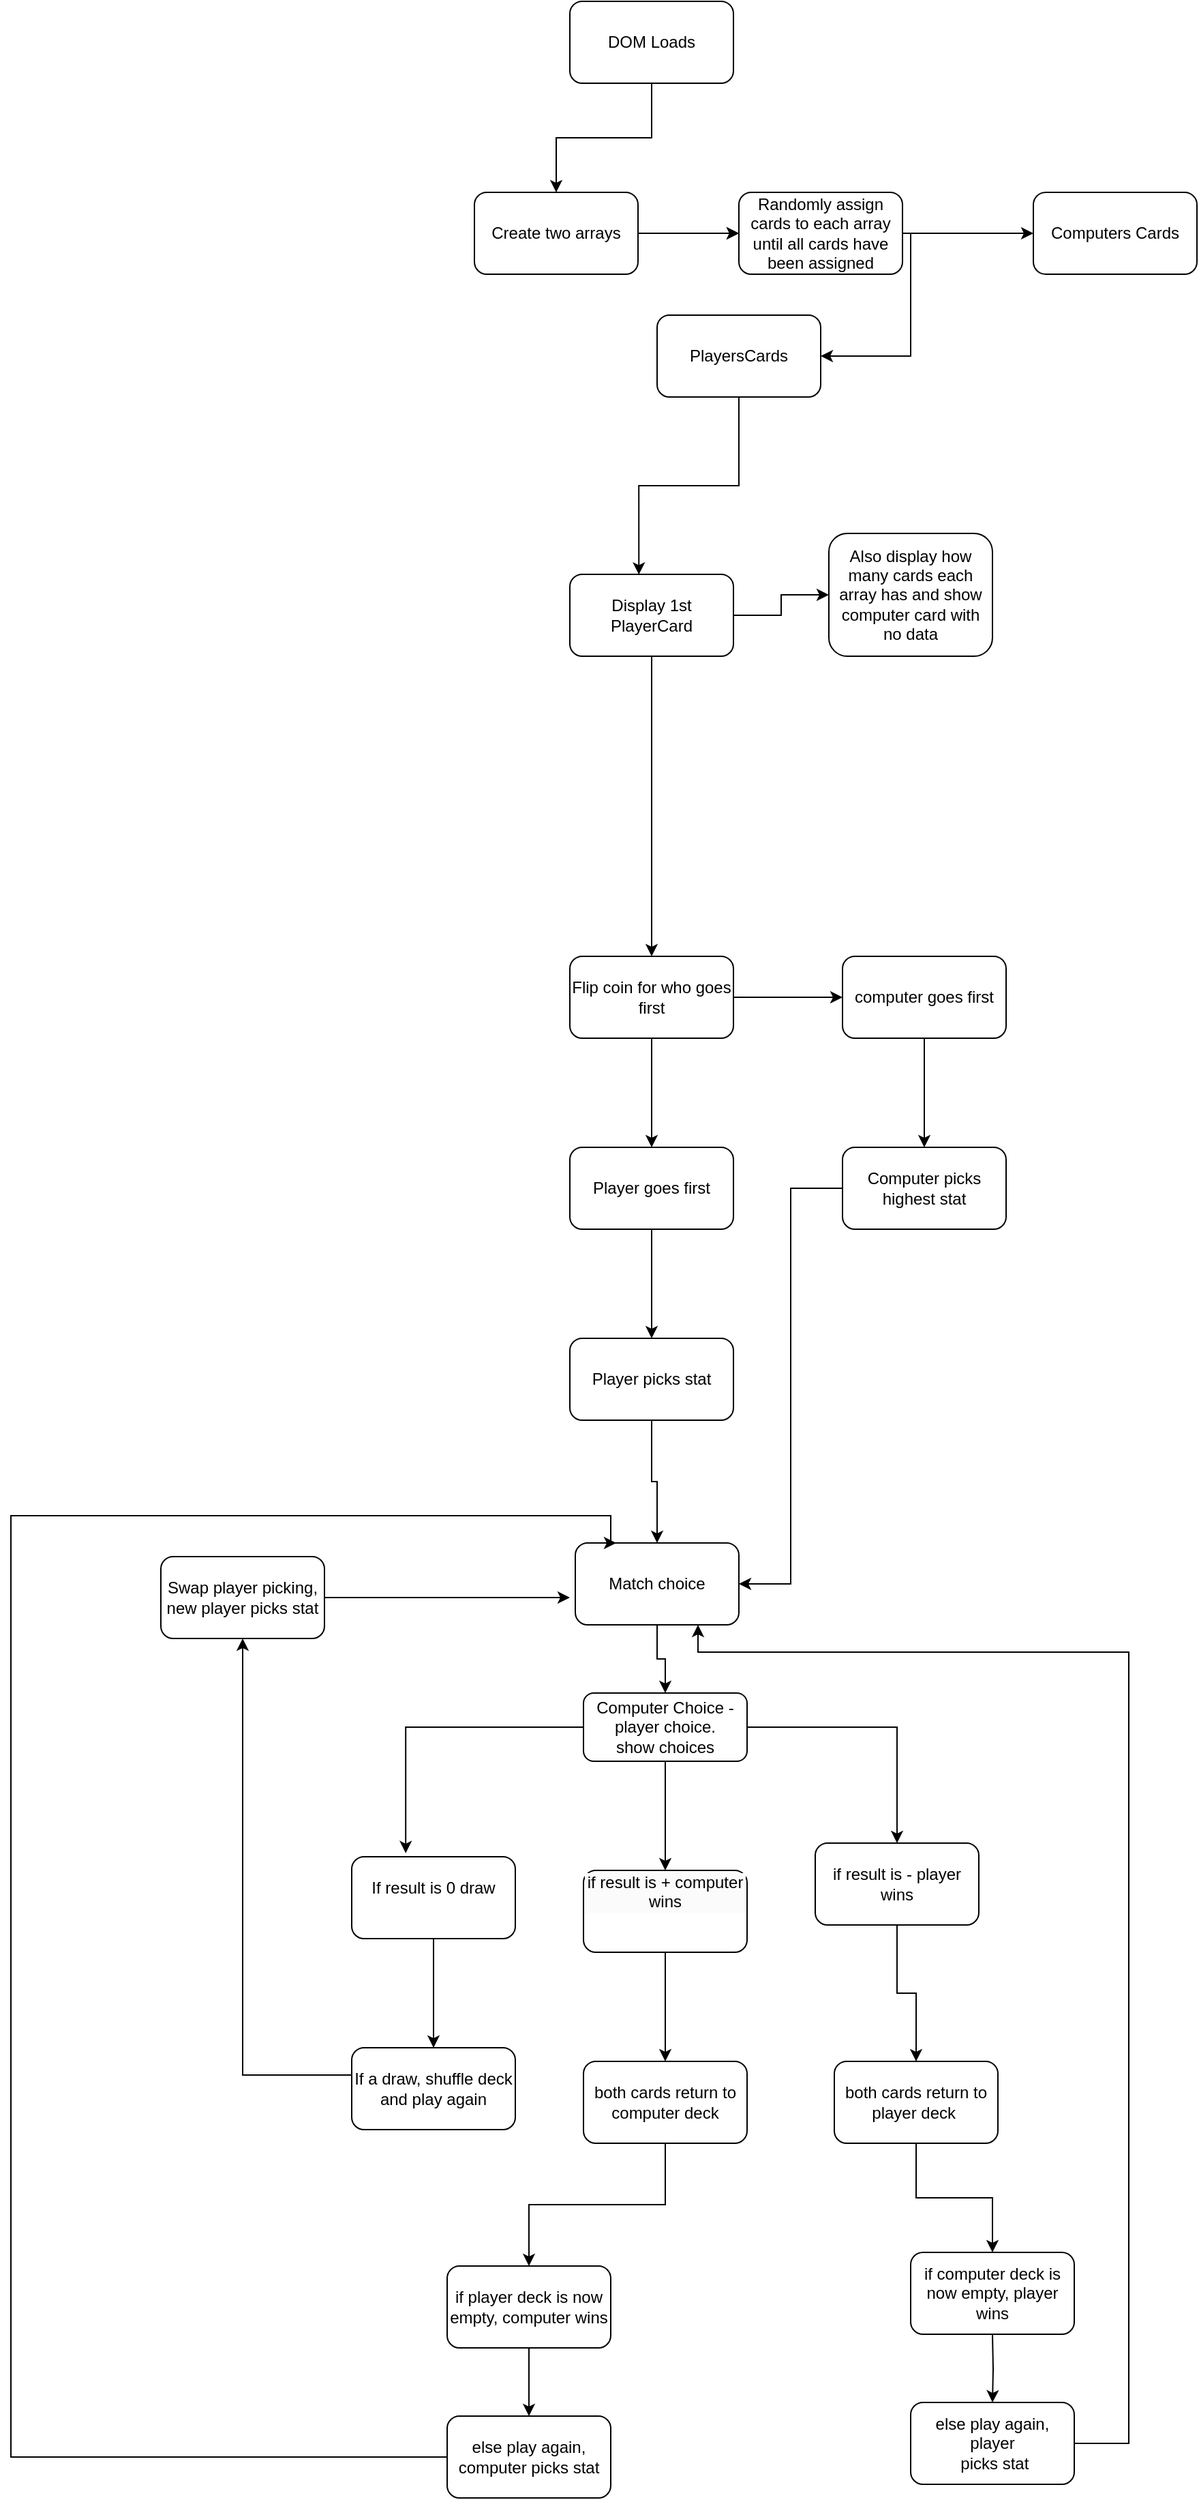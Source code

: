 <mxfile version="24.4.13" type="device">
  <diagram name="Page-1" id="9RtI1JExtnxsrihU6iSr">
    <mxGraphModel dx="2227" dy="743" grid="1" gridSize="10" guides="1" tooltips="1" connect="1" arrows="1" fold="1" page="1" pageScale="1" pageWidth="827" pageHeight="1169" math="0" shadow="0">
      <root>
        <mxCell id="0" />
        <mxCell id="1" parent="0" />
        <mxCell id="zoFBamt3qEZovxaffo1F-3" value="" style="edgeStyle=orthogonalEdgeStyle;rounded=0;orthogonalLoop=1;jettySize=auto;html=1;" parent="1" source="zoFBamt3qEZovxaffo1F-1" target="zoFBamt3qEZovxaffo1F-2" edge="1">
          <mxGeometry relative="1" as="geometry" />
        </mxCell>
        <mxCell id="zoFBamt3qEZovxaffo1F-1" value="DOM Loads" style="rounded=1;whiteSpace=wrap;html=1;" parent="1" vertex="1">
          <mxGeometry x="230" y="200" width="120" height="60" as="geometry" />
        </mxCell>
        <mxCell id="zoFBamt3qEZovxaffo1F-7" value="" style="edgeStyle=orthogonalEdgeStyle;rounded=0;orthogonalLoop=1;jettySize=auto;html=1;" parent="1" source="zoFBamt3qEZovxaffo1F-2" target="zoFBamt3qEZovxaffo1F-6" edge="1">
          <mxGeometry relative="1" as="geometry">
            <Array as="points">
              <mxPoint x="480" y="370" />
            </Array>
          </mxGeometry>
        </mxCell>
        <mxCell id="zoFBamt3qEZovxaffo1F-9" style="edgeStyle=orthogonalEdgeStyle;rounded=0;orthogonalLoop=1;jettySize=auto;html=1;" parent="1" source="zoFBamt3qEZovxaffo1F-4" target="zoFBamt3qEZovxaffo1F-8" edge="1">
          <mxGeometry relative="1" as="geometry" />
        </mxCell>
        <mxCell id="zoFBamt3qEZovxaffo1F-33" style="edgeStyle=orthogonalEdgeStyle;rounded=0;orthogonalLoop=1;jettySize=auto;html=1;" parent="1" source="zoFBamt3qEZovxaffo1F-2" target="zoFBamt3qEZovxaffo1F-4" edge="1">
          <mxGeometry relative="1" as="geometry" />
        </mxCell>
        <mxCell id="zoFBamt3qEZovxaffo1F-2" value="Create two arrays" style="whiteSpace=wrap;html=1;rounded=1;" parent="1" vertex="1">
          <mxGeometry x="160" y="340" width="120" height="60" as="geometry" />
        </mxCell>
        <mxCell id="zoFBamt3qEZovxaffo1F-6" value="PlayersCards" style="whiteSpace=wrap;html=1;rounded=1;" parent="1" vertex="1">
          <mxGeometry x="294" y="430" width="120" height="60" as="geometry" />
        </mxCell>
        <mxCell id="zoFBamt3qEZovxaffo1F-8" value="Computers Cards" style="rounded=1;whiteSpace=wrap;html=1;" parent="1" vertex="1">
          <mxGeometry x="570" y="340" width="120" height="60" as="geometry" />
        </mxCell>
        <mxCell id="zoFBamt3qEZovxaffo1F-13" value="" style="edgeStyle=orthogonalEdgeStyle;rounded=0;orthogonalLoop=1;jettySize=auto;html=1;" parent="1" source="zoFBamt3qEZovxaffo1F-10" target="zoFBamt3qEZovxaffo1F-12" edge="1">
          <mxGeometry relative="1" as="geometry" />
        </mxCell>
        <mxCell id="zoFBamt3qEZovxaffo1F-16" value="" style="edgeStyle=orthogonalEdgeStyle;rounded=0;orthogonalLoop=1;jettySize=auto;html=1;entryX=0.5;entryY=0;entryDx=0;entryDy=0;" parent="1" source="zoFBamt3qEZovxaffo1F-10" target="zoFBamt3qEZovxaffo1F-66" edge="1">
          <mxGeometry relative="1" as="geometry">
            <mxPoint x="290" y="750" as="targetPoint" />
          </mxGeometry>
        </mxCell>
        <mxCell id="zoFBamt3qEZovxaffo1F-10" value="Display 1st PlayerCard" style="whiteSpace=wrap;html=1;rounded=1;" parent="1" vertex="1">
          <mxGeometry x="230" y="620" width="120" height="60" as="geometry" />
        </mxCell>
        <mxCell id="zoFBamt3qEZovxaffo1F-12" value="Also display how many cards each array has and show computer card with no data" style="whiteSpace=wrap;html=1;rounded=1;" parent="1" vertex="1">
          <mxGeometry x="420" y="590" width="120" height="90" as="geometry" />
        </mxCell>
        <mxCell id="1--fWIfsNuAD0aKVBw1t-4" value="" style="edgeStyle=orthogonalEdgeStyle;rounded=0;orthogonalLoop=1;jettySize=auto;html=1;" edge="1" parent="1" source="zoFBamt3qEZovxaffo1F-17" target="zoFBamt3qEZovxaffo1F-19">
          <mxGeometry relative="1" as="geometry" />
        </mxCell>
        <mxCell id="zoFBamt3qEZovxaffo1F-17" value="Match choice" style="whiteSpace=wrap;html=1;rounded=1;" parent="1" vertex="1">
          <mxGeometry x="234" y="1330" width="120" height="60" as="geometry" />
        </mxCell>
        <mxCell id="zoFBamt3qEZovxaffo1F-22" value="" style="edgeStyle=orthogonalEdgeStyle;rounded=0;orthogonalLoop=1;jettySize=auto;html=1;" parent="1" source="zoFBamt3qEZovxaffo1F-19" target="zoFBamt3qEZovxaffo1F-21" edge="1">
          <mxGeometry relative="1" as="geometry" />
        </mxCell>
        <mxCell id="zoFBamt3qEZovxaffo1F-25" style="edgeStyle=orthogonalEdgeStyle;rounded=0;orthogonalLoop=1;jettySize=auto;html=1;entryX=0.5;entryY=0;entryDx=0;entryDy=0;" parent="1" source="zoFBamt3qEZovxaffo1F-19" target="zoFBamt3qEZovxaffo1F-24" edge="1">
          <mxGeometry relative="1" as="geometry" />
        </mxCell>
        <mxCell id="zoFBamt3qEZovxaffo1F-19" value="Computer Choice - player choice.&lt;br&gt;&lt;div&gt;show choices&lt;/div&gt;" style="whiteSpace=wrap;html=1;rounded=1;" parent="1" vertex="1">
          <mxGeometry x="240" y="1440" width="120" height="50" as="geometry" />
        </mxCell>
        <mxCell id="zoFBamt3qEZovxaffo1F-30" value="" style="edgeStyle=orthogonalEdgeStyle;rounded=0;orthogonalLoop=1;jettySize=auto;html=1;" parent="1" source="zoFBamt3qEZovxaffo1F-21" target="zoFBamt3qEZovxaffo1F-29" edge="1">
          <mxGeometry relative="1" as="geometry" />
        </mxCell>
        <mxCell id="zoFBamt3qEZovxaffo1F-21" value="&#xa;&lt;div style=&quot;forced-color-adjust: none; color: rgb(0, 0, 0); font-family: Helvetica; font-size: 12px; font-style: normal; font-variant-ligatures: normal; font-variant-caps: normal; font-weight: 400; letter-spacing: normal; orphans: 2; text-align: center; text-indent: 0px; text-transform: none; widows: 2; word-spacing: 0px; -webkit-text-stroke-width: 0px; white-space: normal; background-color: rgb(251, 251, 251); text-decoration-thickness: initial; text-decoration-style: initial; text-decoration-color: initial;&quot;&gt;if result is + computer wins&lt;/div&gt;&lt;br class=&quot;Apple-interchange-newline&quot;&gt;&#xa;&#xa;" style="whiteSpace=wrap;html=1;rounded=1;" parent="1" vertex="1">
          <mxGeometry x="240" y="1570" width="120" height="60" as="geometry" />
        </mxCell>
        <mxCell id="zoFBamt3qEZovxaffo1F-28" value="" style="edgeStyle=orthogonalEdgeStyle;rounded=0;orthogonalLoop=1;jettySize=auto;html=1;" parent="1" source="zoFBamt3qEZovxaffo1F-23" target="zoFBamt3qEZovxaffo1F-27" edge="1">
          <mxGeometry relative="1" as="geometry" />
        </mxCell>
        <mxCell id="1--fWIfsNuAD0aKVBw1t-12" value="" style="edgeStyle=orthogonalEdgeStyle;rounded=0;orthogonalLoop=1;jettySize=auto;html=1;" edge="1" parent="1" source="zoFBamt3qEZovxaffo1F-23" target="1--fWIfsNuAD0aKVBw1t-11">
          <mxGeometry relative="1" as="geometry">
            <Array as="points">
              <mxPoint x="130" y="1720" />
              <mxPoint x="-10" y="1720" />
            </Array>
          </mxGeometry>
        </mxCell>
        <mxCell id="zoFBamt3qEZovxaffo1F-23" value="If result is 0 draw&lt;div&gt;&lt;br&gt;&lt;/div&gt;" style="whiteSpace=wrap;html=1;rounded=1;" parent="1" vertex="1">
          <mxGeometry x="70" y="1560" width="120" height="60" as="geometry" />
        </mxCell>
        <mxCell id="zoFBamt3qEZovxaffo1F-32" value="" style="edgeStyle=orthogonalEdgeStyle;rounded=0;orthogonalLoop=1;jettySize=auto;html=1;" parent="1" source="zoFBamt3qEZovxaffo1F-24" target="zoFBamt3qEZovxaffo1F-31" edge="1">
          <mxGeometry relative="1" as="geometry" />
        </mxCell>
        <mxCell id="zoFBamt3qEZovxaffo1F-24" value="if result is - player wins" style="whiteSpace=wrap;html=1;rounded=1;" parent="1" vertex="1">
          <mxGeometry x="410" y="1550" width="120" height="60" as="geometry" />
        </mxCell>
        <mxCell id="zoFBamt3qEZovxaffo1F-26" style="edgeStyle=orthogonalEdgeStyle;rounded=0;orthogonalLoop=1;jettySize=auto;html=1;entryX=0.33;entryY=-0.043;entryDx=0;entryDy=0;entryPerimeter=0;" parent="1" source="zoFBamt3qEZovxaffo1F-19" target="zoFBamt3qEZovxaffo1F-23" edge="1">
          <mxGeometry relative="1" as="geometry" />
        </mxCell>
        <mxCell id="zoFBamt3qEZovxaffo1F-27" value="If a draw, shuffle deck and play again" style="whiteSpace=wrap;html=1;rounded=1;" parent="1" vertex="1">
          <mxGeometry x="70" y="1700" width="120" height="60" as="geometry" />
        </mxCell>
        <mxCell id="zoFBamt3qEZovxaffo1F-35" value="" style="edgeStyle=orthogonalEdgeStyle;rounded=0;orthogonalLoop=1;jettySize=auto;html=1;" parent="1" source="zoFBamt3qEZovxaffo1F-29" target="zoFBamt3qEZovxaffo1F-34" edge="1">
          <mxGeometry relative="1" as="geometry" />
        </mxCell>
        <mxCell id="zoFBamt3qEZovxaffo1F-29" value="both cards return to computer deck" style="whiteSpace=wrap;html=1;rounded=1;" parent="1" vertex="1">
          <mxGeometry x="240" y="1710" width="120" height="60" as="geometry" />
        </mxCell>
        <mxCell id="zoFBamt3qEZovxaffo1F-37" value="" style="edgeStyle=orthogonalEdgeStyle;rounded=0;orthogonalLoop=1;jettySize=auto;html=1;" parent="1" source="zoFBamt3qEZovxaffo1F-31" target="zoFBamt3qEZovxaffo1F-36" edge="1">
          <mxGeometry relative="1" as="geometry" />
        </mxCell>
        <mxCell id="zoFBamt3qEZovxaffo1F-31" value="both cards return to player deck&amp;nbsp;" style="whiteSpace=wrap;html=1;rounded=1;" parent="1" vertex="1">
          <mxGeometry x="424" y="1710" width="120" height="60" as="geometry" />
        </mxCell>
        <mxCell id="zoFBamt3qEZovxaffo1F-39" style="edgeStyle=orthogonalEdgeStyle;rounded=0;orthogonalLoop=1;jettySize=auto;html=1;" parent="1" source="zoFBamt3qEZovxaffo1F-34" target="zoFBamt3qEZovxaffo1F-38" edge="1">
          <mxGeometry relative="1" as="geometry" />
        </mxCell>
        <mxCell id="zoFBamt3qEZovxaffo1F-34" value="if player deck is now empty, computer wins" style="whiteSpace=wrap;html=1;rounded=1;" parent="1" vertex="1">
          <mxGeometry x="140" y="1860" width="120" height="60" as="geometry" />
        </mxCell>
        <mxCell id="zoFBamt3qEZovxaffo1F-36" value="if computer deck is now empty, player wins" style="whiteSpace=wrap;html=1;rounded=1;" parent="1" vertex="1">
          <mxGeometry x="480" y="1850" width="120" height="60" as="geometry" />
        </mxCell>
        <mxCell id="1--fWIfsNuAD0aKVBw1t-16" style="edgeStyle=orthogonalEdgeStyle;rounded=0;orthogonalLoop=1;jettySize=auto;html=1;entryX=0.25;entryY=0;entryDx=0;entryDy=0;exitX=0;exitY=0.5;exitDx=0;exitDy=0;" edge="1" parent="1" source="zoFBamt3qEZovxaffo1F-38" target="zoFBamt3qEZovxaffo1F-17">
          <mxGeometry relative="1" as="geometry">
            <mxPoint x="190.0" y="1970" as="sourcePoint" />
            <mxPoint x="224" y="1375" as="targetPoint" />
            <Array as="points">
              <mxPoint x="-180" y="2000" />
              <mxPoint x="-180" y="1310" />
              <mxPoint x="260" y="1310" />
              <mxPoint x="260" y="1330" />
            </Array>
          </mxGeometry>
        </mxCell>
        <mxCell id="zoFBamt3qEZovxaffo1F-38" value="else play again, computer picks stat" style="rounded=1;whiteSpace=wrap;html=1;" parent="1" vertex="1">
          <mxGeometry x="140" y="1970" width="120" height="60" as="geometry" />
        </mxCell>
        <mxCell id="zoFBamt3qEZovxaffo1F-69" value="" style="edgeStyle=orthogonalEdgeStyle;rounded=0;orthogonalLoop=1;jettySize=auto;html=1;" parent="1" source="zoFBamt3qEZovxaffo1F-66" target="zoFBamt3qEZovxaffo1F-68" edge="1">
          <mxGeometry relative="1" as="geometry" />
        </mxCell>
        <mxCell id="zoFBamt3qEZovxaffo1F-71" value="" style="edgeStyle=orthogonalEdgeStyle;rounded=0;orthogonalLoop=1;jettySize=auto;html=1;" parent="1" source="zoFBamt3qEZovxaffo1F-66" target="zoFBamt3qEZovxaffo1F-70" edge="1">
          <mxGeometry relative="1" as="geometry" />
        </mxCell>
        <mxCell id="zoFBamt3qEZovxaffo1F-66" value="Flip coin for who goes first" style="whiteSpace=wrap;html=1;rounded=1;" parent="1" vertex="1">
          <mxGeometry x="230" y="900" width="120" height="60" as="geometry" />
        </mxCell>
        <mxCell id="1--fWIfsNuAD0aKVBw1t-6" value="" style="edgeStyle=orthogonalEdgeStyle;rounded=0;orthogonalLoop=1;jettySize=auto;html=1;" edge="1" parent="1" source="zoFBamt3qEZovxaffo1F-68" target="1--fWIfsNuAD0aKVBw1t-5">
          <mxGeometry relative="1" as="geometry" />
        </mxCell>
        <mxCell id="zoFBamt3qEZovxaffo1F-68" value="Player goes first" style="whiteSpace=wrap;html=1;rounded=1;" parent="1" vertex="1">
          <mxGeometry x="230" y="1040" width="120" height="60" as="geometry" />
        </mxCell>
        <mxCell id="1--fWIfsNuAD0aKVBw1t-9" value="" style="edgeStyle=orthogonalEdgeStyle;rounded=0;orthogonalLoop=1;jettySize=auto;html=1;" edge="1" parent="1" source="zoFBamt3qEZovxaffo1F-70" target="1--fWIfsNuAD0aKVBw1t-8">
          <mxGeometry relative="1" as="geometry" />
        </mxCell>
        <mxCell id="zoFBamt3qEZovxaffo1F-70" value="computer goes first" style="whiteSpace=wrap;html=1;rounded=1;" parent="1" vertex="1">
          <mxGeometry x="430" y="900" width="120" height="60" as="geometry" />
        </mxCell>
        <mxCell id="1--fWIfsNuAD0aKVBw1t-1" value="" style="edgeStyle=orthogonalEdgeStyle;rounded=0;orthogonalLoop=1;jettySize=auto;html=1;" edge="1" parent="1" source="zoFBamt3qEZovxaffo1F-2" target="zoFBamt3qEZovxaffo1F-4">
          <mxGeometry relative="1" as="geometry">
            <mxPoint x="350" y="370" as="sourcePoint" />
            <mxPoint x="570" y="370" as="targetPoint" />
          </mxGeometry>
        </mxCell>
        <mxCell id="zoFBamt3qEZovxaffo1F-4" value="Randomly assign cards to each array until all cards have been assigned" style="whiteSpace=wrap;html=1;rounded=1;" parent="1" vertex="1">
          <mxGeometry x="354" y="340" width="120" height="60" as="geometry" />
        </mxCell>
        <mxCell id="1--fWIfsNuAD0aKVBw1t-3" style="edgeStyle=orthogonalEdgeStyle;rounded=0;orthogonalLoop=1;jettySize=auto;html=1;entryX=0.422;entryY=0.003;entryDx=0;entryDy=0;entryPerimeter=0;" edge="1" parent="1" source="zoFBamt3qEZovxaffo1F-6" target="zoFBamt3qEZovxaffo1F-10">
          <mxGeometry relative="1" as="geometry" />
        </mxCell>
        <mxCell id="1--fWIfsNuAD0aKVBw1t-7" style="edgeStyle=orthogonalEdgeStyle;rounded=0;orthogonalLoop=1;jettySize=auto;html=1;entryX=0.5;entryY=0;entryDx=0;entryDy=0;" edge="1" parent="1" source="1--fWIfsNuAD0aKVBw1t-5" target="zoFBamt3qEZovxaffo1F-17">
          <mxGeometry relative="1" as="geometry" />
        </mxCell>
        <mxCell id="1--fWIfsNuAD0aKVBw1t-5" value="Player picks stat" style="whiteSpace=wrap;html=1;rounded=1;" vertex="1" parent="1">
          <mxGeometry x="230" y="1180" width="120" height="60" as="geometry" />
        </mxCell>
        <mxCell id="1--fWIfsNuAD0aKVBw1t-10" style="edgeStyle=orthogonalEdgeStyle;rounded=0;orthogonalLoop=1;jettySize=auto;html=1;entryX=1;entryY=0.5;entryDx=0;entryDy=0;" edge="1" parent="1" source="1--fWIfsNuAD0aKVBw1t-8" target="zoFBamt3qEZovxaffo1F-17">
          <mxGeometry relative="1" as="geometry" />
        </mxCell>
        <mxCell id="1--fWIfsNuAD0aKVBw1t-8" value="Computer picks highest stat" style="whiteSpace=wrap;html=1;rounded=1;" vertex="1" parent="1">
          <mxGeometry x="430" y="1040" width="120" height="60" as="geometry" />
        </mxCell>
        <mxCell id="1--fWIfsNuAD0aKVBw1t-13" style="edgeStyle=orthogonalEdgeStyle;rounded=0;orthogonalLoop=1;jettySize=auto;html=1;" edge="1" parent="1" source="1--fWIfsNuAD0aKVBw1t-11">
          <mxGeometry relative="1" as="geometry">
            <mxPoint x="230" y="1370" as="targetPoint" />
          </mxGeometry>
        </mxCell>
        <mxCell id="1--fWIfsNuAD0aKVBw1t-11" value="Swap player picking, new player picks stat" style="whiteSpace=wrap;html=1;rounded=1;" vertex="1" parent="1">
          <mxGeometry x="-70" y="1340" width="120" height="60" as="geometry" />
        </mxCell>
        <mxCell id="1--fWIfsNuAD0aKVBw1t-14" style="edgeStyle=orthogonalEdgeStyle;rounded=0;orthogonalLoop=1;jettySize=auto;html=1;" edge="1" parent="1" target="1--fWIfsNuAD0aKVBw1t-15">
          <mxGeometry relative="1" as="geometry">
            <mxPoint x="540" y="1910" as="sourcePoint" />
          </mxGeometry>
        </mxCell>
        <mxCell id="1--fWIfsNuAD0aKVBw1t-17" style="edgeStyle=orthogonalEdgeStyle;rounded=0;orthogonalLoop=1;jettySize=auto;html=1;entryX=0.75;entryY=1;entryDx=0;entryDy=0;" edge="1" parent="1" source="1--fWIfsNuAD0aKVBw1t-15" target="zoFBamt3qEZovxaffo1F-17">
          <mxGeometry relative="1" as="geometry">
            <Array as="points">
              <mxPoint x="640" y="1990" />
              <mxPoint x="640" y="1410" />
              <mxPoint x="324" y="1410" />
            </Array>
          </mxGeometry>
        </mxCell>
        <mxCell id="1--fWIfsNuAD0aKVBw1t-15" value="else play again, player&lt;div&gt;&amp;nbsp;picks stat&lt;/div&gt;" style="rounded=1;whiteSpace=wrap;html=1;" vertex="1" parent="1">
          <mxGeometry x="480" y="1960" width="120" height="60" as="geometry" />
        </mxCell>
      </root>
    </mxGraphModel>
  </diagram>
</mxfile>
